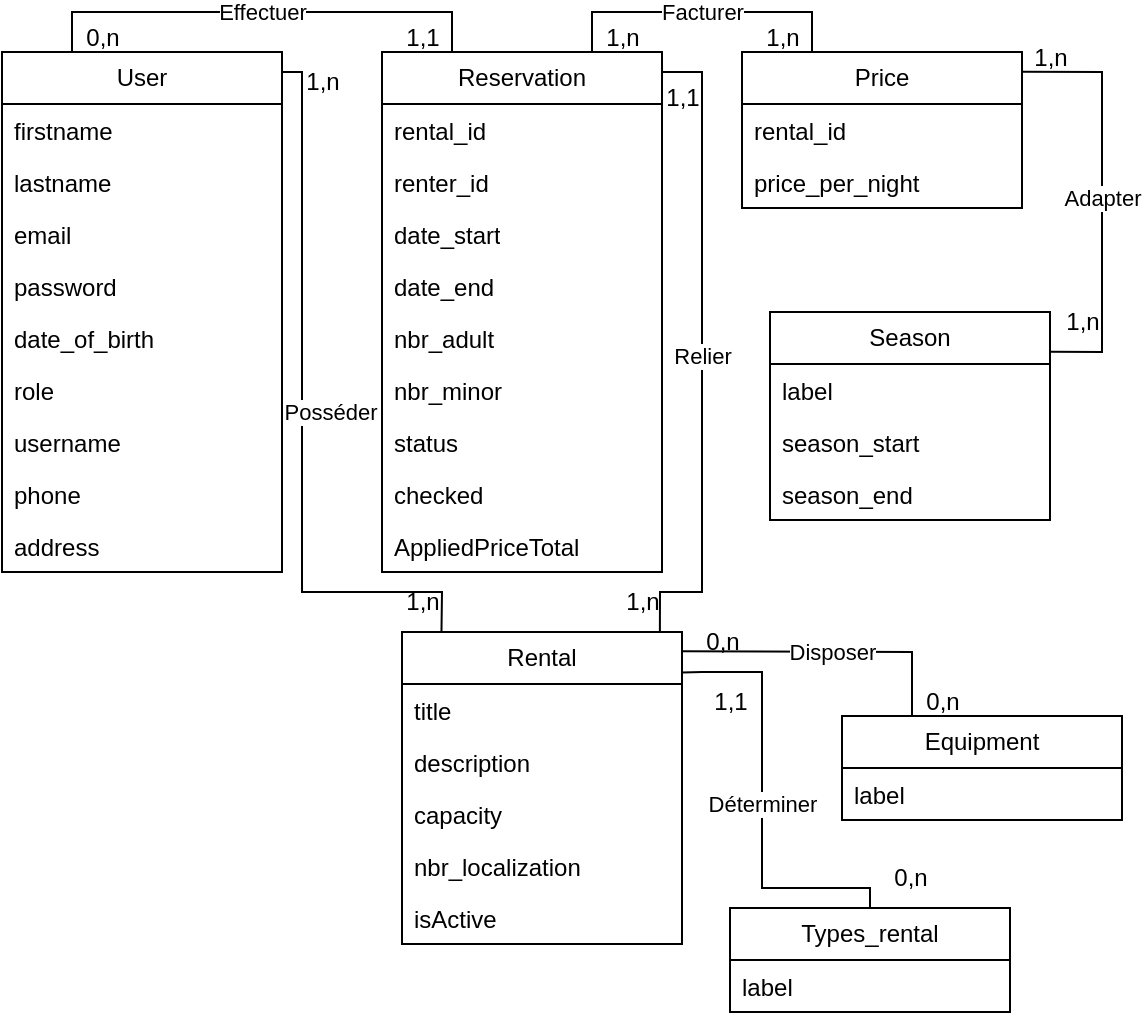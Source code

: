 <mxfile version="26.0.11">
  <diagram name="Page-1" id="c394TahqnJZH6Vf2DxkL">
    <mxGraphModel dx="1194" dy="658" grid="1" gridSize="10" guides="1" tooltips="1" connect="1" arrows="1" fold="1" page="1" pageScale="1" pageWidth="827" pageHeight="1169" math="0" shadow="0">
      <root>
        <mxCell id="0" />
        <mxCell id="1" parent="0" />
        <mxCell id="KslEX3aBoe71YTRa4qj4-4" value="&lt;span style=&quot;text-align: left;&quot;&gt;Types_rental&lt;/span&gt;" style="swimlane;fontStyle=0;childLayout=stackLayout;horizontal=1;startSize=26;fillColor=none;horizontalStack=0;resizeParent=1;resizeParentMax=0;resizeLast=0;collapsible=1;marginBottom=0;whiteSpace=wrap;html=1;" parent="1" vertex="1">
          <mxGeometry x="414" y="458" width="140" height="52" as="geometry" />
        </mxCell>
        <mxCell id="KslEX3aBoe71YTRa4qj4-7" value="label" style="text;strokeColor=none;fillColor=none;align=left;verticalAlign=top;spacingLeft=4;spacingRight=4;overflow=hidden;rotatable=0;points=[[0,0.5],[1,0.5]];portConstraint=eastwest;whiteSpace=wrap;html=1;" parent="KslEX3aBoe71YTRa4qj4-4" vertex="1">
          <mxGeometry y="26" width="140" height="26" as="geometry" />
        </mxCell>
        <mxCell id="KslEX3aBoe71YTRa4qj4-11" value="&lt;span style=&quot;text-align: left;&quot;&gt;Rental&lt;/span&gt;" style="swimlane;fontStyle=0;childLayout=stackLayout;horizontal=1;startSize=26;fillColor=none;horizontalStack=0;resizeParent=1;resizeParentMax=0;resizeLast=0;collapsible=1;marginBottom=0;whiteSpace=wrap;html=1;" parent="1" vertex="1">
          <mxGeometry x="250" y="320" width="140" height="156" as="geometry" />
        </mxCell>
        <mxCell id="KslEX3aBoe71YTRa4qj4-12" value="title" style="text;strokeColor=none;fillColor=none;align=left;verticalAlign=top;spacingLeft=4;spacingRight=4;overflow=hidden;rotatable=0;points=[[0,0.5],[1,0.5]];portConstraint=eastwest;whiteSpace=wrap;html=1;" parent="KslEX3aBoe71YTRa4qj4-11" vertex="1">
          <mxGeometry y="26" width="140" height="26" as="geometry" />
        </mxCell>
        <mxCell id="KslEX3aBoe71YTRa4qj4-14" value="description" style="text;strokeColor=none;fillColor=none;align=left;verticalAlign=top;spacingLeft=4;spacingRight=4;overflow=hidden;rotatable=0;points=[[0,0.5],[1,0.5]];portConstraint=eastwest;whiteSpace=wrap;html=1;" parent="KslEX3aBoe71YTRa4qj4-11" vertex="1">
          <mxGeometry y="52" width="140" height="26" as="geometry" />
        </mxCell>
        <mxCell id="KslEX3aBoe71YTRa4qj4-15" value="capacity" style="text;strokeColor=none;fillColor=none;align=left;verticalAlign=top;spacingLeft=4;spacingRight=4;overflow=hidden;rotatable=0;points=[[0,0.5],[1,0.5]];portConstraint=eastwest;whiteSpace=wrap;html=1;" parent="KslEX3aBoe71YTRa4qj4-11" vertex="1">
          <mxGeometry y="78" width="140" height="26" as="geometry" />
        </mxCell>
        <mxCell id="KslEX3aBoe71YTRa4qj4-16" value="nbr_localization" style="text;strokeColor=none;fillColor=none;align=left;verticalAlign=top;spacingLeft=4;spacingRight=4;overflow=hidden;rotatable=0;points=[[0,0.5],[1,0.5]];portConstraint=eastwest;whiteSpace=wrap;html=1;" parent="KslEX3aBoe71YTRa4qj4-11" vertex="1">
          <mxGeometry y="104" width="140" height="26" as="geometry" />
        </mxCell>
        <mxCell id="KslEX3aBoe71YTRa4qj4-18" value="isActive" style="text;strokeColor=none;fillColor=none;align=left;verticalAlign=top;spacingLeft=4;spacingRight=4;overflow=hidden;rotatable=0;points=[[0,0.5],[1,0.5]];portConstraint=eastwest;whiteSpace=wrap;html=1;" parent="KslEX3aBoe71YTRa4qj4-11" vertex="1">
          <mxGeometry y="130" width="140" height="26" as="geometry" />
        </mxCell>
        <mxCell id="KslEX3aBoe71YTRa4qj4-20" value="&lt;span style=&quot;text-align: left;&quot;&gt;Price&lt;/span&gt;" style="swimlane;fontStyle=0;childLayout=stackLayout;horizontal=1;startSize=26;fillColor=none;horizontalStack=0;resizeParent=1;resizeParentMax=0;resizeLast=0;collapsible=1;marginBottom=0;whiteSpace=wrap;html=1;" parent="1" vertex="1">
          <mxGeometry x="420" y="30" width="140" height="78" as="geometry" />
        </mxCell>
        <mxCell id="KslEX3aBoe71YTRa4qj4-21" value="rental_id" style="text;strokeColor=none;fillColor=none;align=left;verticalAlign=top;spacingLeft=4;spacingRight=4;overflow=hidden;rotatable=0;points=[[0,0.5],[1,0.5]];portConstraint=eastwest;whiteSpace=wrap;html=1;" parent="KslEX3aBoe71YTRa4qj4-20" vertex="1">
          <mxGeometry y="26" width="140" height="26" as="geometry" />
        </mxCell>
        <mxCell id="KslEX3aBoe71YTRa4qj4-23" value="price_per_night" style="text;strokeColor=none;fillColor=none;align=left;verticalAlign=top;spacingLeft=4;spacingRight=4;overflow=hidden;rotatable=0;points=[[0,0.5],[1,0.5]];portConstraint=eastwest;whiteSpace=wrap;html=1;" parent="KslEX3aBoe71YTRa4qj4-20" vertex="1">
          <mxGeometry y="52" width="140" height="26" as="geometry" />
        </mxCell>
        <mxCell id="KslEX3aBoe71YTRa4qj4-27" value="&lt;span style=&quot;text-align: left;&quot;&gt;User&lt;/span&gt;" style="swimlane;fontStyle=0;childLayout=stackLayout;horizontal=1;startSize=26;fillColor=none;horizontalStack=0;resizeParent=1;resizeParentMax=0;resizeLast=0;collapsible=1;marginBottom=0;whiteSpace=wrap;html=1;" parent="1" vertex="1">
          <mxGeometry x="50" y="30" width="140" height="260" as="geometry" />
        </mxCell>
        <mxCell id="KslEX3aBoe71YTRa4qj4-28" value="firstname" style="text;strokeColor=none;fillColor=none;align=left;verticalAlign=top;spacingLeft=4;spacingRight=4;overflow=hidden;rotatable=0;points=[[0,0.5],[1,0.5]];portConstraint=eastwest;whiteSpace=wrap;html=1;" parent="KslEX3aBoe71YTRa4qj4-27" vertex="1">
          <mxGeometry y="26" width="140" height="26" as="geometry" />
        </mxCell>
        <mxCell id="KslEX3aBoe71YTRa4qj4-29" value="lastname" style="text;strokeColor=none;fillColor=none;align=left;verticalAlign=top;spacingLeft=4;spacingRight=4;overflow=hidden;rotatable=0;points=[[0,0.5],[1,0.5]];portConstraint=eastwest;whiteSpace=wrap;html=1;" parent="KslEX3aBoe71YTRa4qj4-27" vertex="1">
          <mxGeometry y="52" width="140" height="26" as="geometry" />
        </mxCell>
        <mxCell id="KslEX3aBoe71YTRa4qj4-30" value="email" style="text;strokeColor=none;fillColor=none;align=left;verticalAlign=top;spacingLeft=4;spacingRight=4;overflow=hidden;rotatable=0;points=[[0,0.5],[1,0.5]];portConstraint=eastwest;whiteSpace=wrap;html=1;" parent="KslEX3aBoe71YTRa4qj4-27" vertex="1">
          <mxGeometry y="78" width="140" height="26" as="geometry" />
        </mxCell>
        <mxCell id="KslEX3aBoe71YTRa4qj4-31" value="password" style="text;strokeColor=none;fillColor=none;align=left;verticalAlign=top;spacingLeft=4;spacingRight=4;overflow=hidden;rotatable=0;points=[[0,0.5],[1,0.5]];portConstraint=eastwest;whiteSpace=wrap;html=1;" parent="KslEX3aBoe71YTRa4qj4-27" vertex="1">
          <mxGeometry y="104" width="140" height="26" as="geometry" />
        </mxCell>
        <mxCell id="KslEX3aBoe71YTRa4qj4-32" value="date_of_birth" style="text;strokeColor=none;fillColor=none;align=left;verticalAlign=top;spacingLeft=4;spacingRight=4;overflow=hidden;rotatable=0;points=[[0,0.5],[1,0.5]];portConstraint=eastwest;whiteSpace=wrap;html=1;" parent="KslEX3aBoe71YTRa4qj4-27" vertex="1">
          <mxGeometry y="130" width="140" height="26" as="geometry" />
        </mxCell>
        <mxCell id="KslEX3aBoe71YTRa4qj4-33" value="role" style="text;strokeColor=none;fillColor=none;align=left;verticalAlign=top;spacingLeft=4;spacingRight=4;overflow=hidden;rotatable=0;points=[[0,0.5],[1,0.5]];portConstraint=eastwest;whiteSpace=wrap;html=1;" parent="KslEX3aBoe71YTRa4qj4-27" vertex="1">
          <mxGeometry y="156" width="140" height="26" as="geometry" />
        </mxCell>
        <mxCell id="KslEX3aBoe71YTRa4qj4-34" value="username" style="text;strokeColor=none;fillColor=none;align=left;verticalAlign=top;spacingLeft=4;spacingRight=4;overflow=hidden;rotatable=0;points=[[0,0.5],[1,0.5]];portConstraint=eastwest;whiteSpace=wrap;html=1;" parent="KslEX3aBoe71YTRa4qj4-27" vertex="1">
          <mxGeometry y="182" width="140" height="26" as="geometry" />
        </mxCell>
        <mxCell id="KslEX3aBoe71YTRa4qj4-35" value="phone" style="text;strokeColor=none;fillColor=none;align=left;verticalAlign=top;spacingLeft=4;spacingRight=4;overflow=hidden;rotatable=0;points=[[0,0.5],[1,0.5]];portConstraint=eastwest;whiteSpace=wrap;html=1;" parent="KslEX3aBoe71YTRa4qj4-27" vertex="1">
          <mxGeometry y="208" width="140" height="26" as="geometry" />
        </mxCell>
        <mxCell id="KslEX3aBoe71YTRa4qj4-36" value="address" style="text;strokeColor=none;fillColor=none;align=left;verticalAlign=top;spacingLeft=4;spacingRight=4;overflow=hidden;rotatable=0;points=[[0,0.5],[1,0.5]];portConstraint=eastwest;whiteSpace=wrap;html=1;" parent="KslEX3aBoe71YTRa4qj4-27" vertex="1">
          <mxGeometry y="234" width="140" height="26" as="geometry" />
        </mxCell>
        <mxCell id="KslEX3aBoe71YTRa4qj4-37" value="&lt;span style=&quot;text-align: left;&quot;&gt;Reservation&lt;/span&gt;" style="swimlane;fontStyle=0;childLayout=stackLayout;horizontal=1;startSize=26;fillColor=none;horizontalStack=0;resizeParent=1;resizeParentMax=0;resizeLast=0;collapsible=1;marginBottom=0;whiteSpace=wrap;html=1;" parent="1" vertex="1">
          <mxGeometry x="240" y="30" width="140" height="260" as="geometry" />
        </mxCell>
        <mxCell id="KslEX3aBoe71YTRa4qj4-38" value="rental_id" style="text;strokeColor=none;fillColor=none;align=left;verticalAlign=top;spacingLeft=4;spacingRight=4;overflow=hidden;rotatable=0;points=[[0,0.5],[1,0.5]];portConstraint=eastwest;whiteSpace=wrap;html=1;" parent="KslEX3aBoe71YTRa4qj4-37" vertex="1">
          <mxGeometry y="26" width="140" height="26" as="geometry" />
        </mxCell>
        <mxCell id="KslEX3aBoe71YTRa4qj4-39" value="renter_id" style="text;strokeColor=none;fillColor=none;align=left;verticalAlign=top;spacingLeft=4;spacingRight=4;overflow=hidden;rotatable=0;points=[[0,0.5],[1,0.5]];portConstraint=eastwest;whiteSpace=wrap;html=1;" parent="KslEX3aBoe71YTRa4qj4-37" vertex="1">
          <mxGeometry y="52" width="140" height="26" as="geometry" />
        </mxCell>
        <mxCell id="KslEX3aBoe71YTRa4qj4-40" value="date_start" style="text;strokeColor=none;fillColor=none;align=left;verticalAlign=top;spacingLeft=4;spacingRight=4;overflow=hidden;rotatable=0;points=[[0,0.5],[1,0.5]];portConstraint=eastwest;whiteSpace=wrap;html=1;" parent="KslEX3aBoe71YTRa4qj4-37" vertex="1">
          <mxGeometry y="78" width="140" height="26" as="geometry" />
        </mxCell>
        <mxCell id="KslEX3aBoe71YTRa4qj4-41" value="date_end" style="text;strokeColor=none;fillColor=none;align=left;verticalAlign=top;spacingLeft=4;spacingRight=4;overflow=hidden;rotatable=0;points=[[0,0.5],[1,0.5]];portConstraint=eastwest;whiteSpace=wrap;html=1;" parent="KslEX3aBoe71YTRa4qj4-37" vertex="1">
          <mxGeometry y="104" width="140" height="26" as="geometry" />
        </mxCell>
        <mxCell id="KslEX3aBoe71YTRa4qj4-42" value="nbr_adult" style="text;strokeColor=none;fillColor=none;align=left;verticalAlign=top;spacingLeft=4;spacingRight=4;overflow=hidden;rotatable=0;points=[[0,0.5],[1,0.5]];portConstraint=eastwest;whiteSpace=wrap;html=1;" parent="KslEX3aBoe71YTRa4qj4-37" vertex="1">
          <mxGeometry y="130" width="140" height="26" as="geometry" />
        </mxCell>
        <mxCell id="KslEX3aBoe71YTRa4qj4-43" value="nbr_minor" style="text;strokeColor=none;fillColor=none;align=left;verticalAlign=top;spacingLeft=4;spacingRight=4;overflow=hidden;rotatable=0;points=[[0,0.5],[1,0.5]];portConstraint=eastwest;whiteSpace=wrap;html=1;" parent="KslEX3aBoe71YTRa4qj4-37" vertex="1">
          <mxGeometry y="156" width="140" height="26" as="geometry" />
        </mxCell>
        <mxCell id="KslEX3aBoe71YTRa4qj4-44" value="status" style="text;strokeColor=none;fillColor=none;align=left;verticalAlign=top;spacingLeft=4;spacingRight=4;overflow=hidden;rotatable=0;points=[[0,0.5],[1,0.5]];portConstraint=eastwest;whiteSpace=wrap;html=1;" parent="KslEX3aBoe71YTRa4qj4-37" vertex="1">
          <mxGeometry y="182" width="140" height="26" as="geometry" />
        </mxCell>
        <mxCell id="KslEX3aBoe71YTRa4qj4-45" value="checked" style="text;strokeColor=none;fillColor=none;align=left;verticalAlign=top;spacingLeft=4;spacingRight=4;overflow=hidden;rotatable=0;points=[[0,0.5],[1,0.5]];portConstraint=eastwest;whiteSpace=wrap;html=1;" parent="KslEX3aBoe71YTRa4qj4-37" vertex="1">
          <mxGeometry y="208" width="140" height="26" as="geometry" />
        </mxCell>
        <mxCell id="kpTzGPzJomDM3rRYmNFj-2" value="AppliedPriceTotal" style="text;strokeColor=none;fillColor=none;align=left;verticalAlign=top;spacingLeft=4;spacingRight=4;overflow=hidden;rotatable=0;points=[[0,0.5],[1,0.5]];portConstraint=eastwest;whiteSpace=wrap;html=1;" parent="KslEX3aBoe71YTRa4qj4-37" vertex="1">
          <mxGeometry y="234" width="140" height="26" as="geometry" />
        </mxCell>
        <mxCell id="KslEX3aBoe71YTRa4qj4-47" value="&lt;span style=&quot;text-align: left;&quot;&gt;Season&lt;/span&gt;" style="swimlane;fontStyle=0;childLayout=stackLayout;horizontal=1;startSize=26;fillColor=none;horizontalStack=0;resizeParent=1;resizeParentMax=0;resizeLast=0;collapsible=1;marginBottom=0;whiteSpace=wrap;html=1;" parent="1" vertex="1">
          <mxGeometry x="434" y="160" width="140" height="104" as="geometry" />
        </mxCell>
        <mxCell id="KslEX3aBoe71YTRa4qj4-48" value="label" style="text;strokeColor=none;fillColor=none;align=left;verticalAlign=top;spacingLeft=4;spacingRight=4;overflow=hidden;rotatable=0;points=[[0,0.5],[1,0.5]];portConstraint=eastwest;whiteSpace=wrap;html=1;" parent="KslEX3aBoe71YTRa4qj4-47" vertex="1">
          <mxGeometry y="26" width="140" height="26" as="geometry" />
        </mxCell>
        <mxCell id="KslEX3aBoe71YTRa4qj4-49" value="season_start" style="text;strokeColor=none;fillColor=none;align=left;verticalAlign=top;spacingLeft=4;spacingRight=4;overflow=hidden;rotatable=0;points=[[0,0.5],[1,0.5]];portConstraint=eastwest;whiteSpace=wrap;html=1;" parent="KslEX3aBoe71YTRa4qj4-47" vertex="1">
          <mxGeometry y="52" width="140" height="26" as="geometry" />
        </mxCell>
        <mxCell id="KslEX3aBoe71YTRa4qj4-50" value="season_end" style="text;strokeColor=none;fillColor=none;align=left;verticalAlign=top;spacingLeft=4;spacingRight=4;overflow=hidden;rotatable=0;points=[[0,0.5],[1,0.5]];portConstraint=eastwest;whiteSpace=wrap;html=1;" parent="KslEX3aBoe71YTRa4qj4-47" vertex="1">
          <mxGeometry y="78" width="140" height="26" as="geometry" />
        </mxCell>
        <mxCell id="KslEX3aBoe71YTRa4qj4-56" value="&lt;span style=&quot;text-align: left;&quot;&gt;Equipment&lt;/span&gt;" style="swimlane;fontStyle=0;childLayout=stackLayout;horizontal=1;startSize=26;fillColor=none;horizontalStack=0;resizeParent=1;resizeParentMax=0;resizeLast=0;collapsible=1;marginBottom=0;whiteSpace=wrap;html=1;" parent="1" vertex="1">
          <mxGeometry x="470" y="362" width="140" height="52" as="geometry" />
        </mxCell>
        <mxCell id="KslEX3aBoe71YTRa4qj4-57" value="label" style="text;strokeColor=none;fillColor=none;align=left;verticalAlign=top;spacingLeft=4;spacingRight=4;overflow=hidden;rotatable=0;points=[[0,0.5],[1,0.5]];portConstraint=eastwest;whiteSpace=wrap;html=1;" parent="KslEX3aBoe71YTRa4qj4-56" vertex="1">
          <mxGeometry y="26" width="140" height="26" as="geometry" />
        </mxCell>
        <mxCell id="mjj2ta2AXYqXHHgOmP91-1" value="" style="endArrow=none;html=1;rounded=0;endFill=0;entryX=0.25;entryY=0;entryDx=0;entryDy=0;exitX=0.25;exitY=0;exitDx=0;exitDy=0;" parent="1" source="KslEX3aBoe71YTRa4qj4-27" target="KslEX3aBoe71YTRa4qj4-37" edge="1">
          <mxGeometry relative="1" as="geometry">
            <mxPoint x="30" y="170" as="sourcePoint" />
            <mxPoint x="190" y="170" as="targetPoint" />
            <Array as="points">
              <mxPoint x="85" y="10" />
              <mxPoint x="275" y="10" />
            </Array>
          </mxGeometry>
        </mxCell>
        <mxCell id="mjj2ta2AXYqXHHgOmP91-2" value="Effectuer" style="edgeLabel;resizable=0;html=1;;align=center;verticalAlign=middle;" parent="mjj2ta2AXYqXHHgOmP91-1" connectable="0" vertex="1">
          <mxGeometry relative="1" as="geometry">
            <mxPoint as="offset" />
          </mxGeometry>
        </mxCell>
        <mxCell id="mjj2ta2AXYqXHHgOmP91-5" value="" style="endArrow=none;html=1;rounded=0;endFill=0;entryX=1.001;entryY=0.13;entryDx=0;entryDy=0;exitX=0.5;exitY=0;exitDx=0;exitDy=0;entryPerimeter=0;" parent="1" source="KslEX3aBoe71YTRa4qj4-4" target="KslEX3aBoe71YTRa4qj4-11" edge="1">
          <mxGeometry relative="1" as="geometry">
            <mxPoint x="79.5" y="258" as="sourcePoint" />
            <mxPoint x="390" y="463" as="targetPoint" />
            <Array as="points">
              <mxPoint x="484" y="448" />
              <mxPoint x="430" y="448" />
              <mxPoint x="430" y="340" />
              <mxPoint x="400" y="340" />
            </Array>
          </mxGeometry>
        </mxCell>
        <mxCell id="mjj2ta2AXYqXHHgOmP91-6" value="Déterminer" style="edgeLabel;resizable=0;html=1;;align=center;verticalAlign=middle;" parent="mjj2ta2AXYqXHHgOmP91-5" connectable="0" vertex="1">
          <mxGeometry relative="1" as="geometry" />
        </mxCell>
        <mxCell id="mjj2ta2AXYqXHHgOmP91-7" value="" style="endArrow=none;html=1;rounded=0;endFill=0;entryX=1.001;entryY=0.191;entryDx=0;entryDy=0;exitX=1.001;exitY=0.126;exitDx=0;exitDy=0;exitPerimeter=0;entryPerimeter=0;" parent="1" source="KslEX3aBoe71YTRa4qj4-20" target="KslEX3aBoe71YTRa4qj4-47" edge="1">
          <mxGeometry relative="1" as="geometry">
            <mxPoint x="590" y="144" as="sourcePoint" />
            <mxPoint x="665" y="144" as="targetPoint" />
            <Array as="points">
              <mxPoint x="600" y="40" />
              <mxPoint x="600" y="180" />
            </Array>
          </mxGeometry>
        </mxCell>
        <mxCell id="mjj2ta2AXYqXHHgOmP91-8" value="Adapter" style="edgeLabel;resizable=0;html=1;;align=center;verticalAlign=middle;" parent="mjj2ta2AXYqXHHgOmP91-7" connectable="0" vertex="1">
          <mxGeometry relative="1" as="geometry" />
        </mxCell>
        <mxCell id="mjj2ta2AXYqXHHgOmP91-9" value="" style="endArrow=none;html=1;rounded=0;endFill=0;entryX=0.25;entryY=0;entryDx=0;entryDy=0;exitX=0.75;exitY=0;exitDx=0;exitDy=0;" parent="1" source="KslEX3aBoe71YTRa4qj4-37" target="KslEX3aBoe71YTRa4qj4-20" edge="1">
          <mxGeometry relative="1" as="geometry">
            <mxPoint x="374" y="14" as="sourcePoint" />
            <mxPoint x="388" y="150" as="targetPoint" />
            <Array as="points">
              <mxPoint x="345" y="10" />
              <mxPoint x="455" y="10" />
            </Array>
          </mxGeometry>
        </mxCell>
        <mxCell id="mjj2ta2AXYqXHHgOmP91-10" value="Facturer" style="edgeLabel;resizable=0;html=1;;align=center;verticalAlign=middle;" parent="mjj2ta2AXYqXHHgOmP91-9" connectable="0" vertex="1">
          <mxGeometry relative="1" as="geometry" />
        </mxCell>
        <mxCell id="mjj2ta2AXYqXHHgOmP91-12" value="" style="endArrow=none;html=1;rounded=0;endFill=0;entryX=0.141;entryY=-0.001;entryDx=0;entryDy=0;entryPerimeter=0;" parent="1" target="KslEX3aBoe71YTRa4qj4-11" edge="1">
          <mxGeometry relative="1" as="geometry">
            <mxPoint x="190" y="40" as="sourcePoint" />
            <mxPoint x="204" y="386" as="targetPoint" />
            <Array as="points">
              <mxPoint x="200" y="40" />
              <mxPoint x="200" y="300" />
              <mxPoint x="270" y="300" />
            </Array>
          </mxGeometry>
        </mxCell>
        <mxCell id="mjj2ta2AXYqXHHgOmP91-13" value="Posséder" style="edgeLabel;resizable=0;html=1;;align=center;verticalAlign=middle;" parent="mjj2ta2AXYqXHHgOmP91-12" connectable="0" vertex="1">
          <mxGeometry relative="1" as="geometry">
            <mxPoint x="14" as="offset" />
          </mxGeometry>
        </mxCell>
        <mxCell id="mjj2ta2AXYqXHHgOmP91-14" value="" style="endArrow=none;html=1;rounded=0;endFill=0;entryX=0.921;entryY=-0.003;entryDx=0;entryDy=0;entryPerimeter=0;exitX=1;exitY=0.043;exitDx=0;exitDy=0;exitPerimeter=0;" parent="1" source="KslEX3aBoe71YTRa4qj4-37" target="KslEX3aBoe71YTRa4qj4-11" edge="1">
          <mxGeometry relative="1" as="geometry">
            <mxPoint x="380" y="40" as="sourcePoint" />
            <mxPoint x="380" y="302" as="targetPoint" />
            <Array as="points">
              <mxPoint x="380" y="40" />
              <mxPoint x="400" y="40" />
              <mxPoint x="400" y="170" />
              <mxPoint x="400" y="300" />
              <mxPoint x="379" y="300" />
            </Array>
          </mxGeometry>
        </mxCell>
        <mxCell id="mjj2ta2AXYqXHHgOmP91-15" value="Relier" style="edgeLabel;resizable=0;html=1;;align=center;verticalAlign=middle;" parent="mjj2ta2AXYqXHHgOmP91-14" connectable="0" vertex="1">
          <mxGeometry relative="1" as="geometry">
            <mxPoint y="2" as="offset" />
          </mxGeometry>
        </mxCell>
        <mxCell id="mjj2ta2AXYqXHHgOmP91-16" value="" style="endArrow=none;html=1;rounded=0;endFill=0;entryX=0.25;entryY=0;entryDx=0;entryDy=0;exitX=0.997;exitY=0.062;exitDx=0;exitDy=0;exitPerimeter=0;" parent="1" source="KslEX3aBoe71YTRa4qj4-11" target="KslEX3aBoe71YTRa4qj4-56" edge="1">
          <mxGeometry relative="1" as="geometry">
            <mxPoint x="390" y="328" as="sourcePoint" />
            <mxPoint x="470" y="380" as="targetPoint" />
            <Array as="points">
              <mxPoint x="505" y="330" />
            </Array>
          </mxGeometry>
        </mxCell>
        <mxCell id="mjj2ta2AXYqXHHgOmP91-17" value="Disposer" style="edgeLabel;resizable=0;html=1;;align=center;verticalAlign=middle;" parent="mjj2ta2AXYqXHHgOmP91-16" connectable="0" vertex="1">
          <mxGeometry relative="1" as="geometry">
            <mxPoint x="2" as="offset" />
          </mxGeometry>
        </mxCell>
        <mxCell id="kpTzGPzJomDM3rRYmNFj-5" value="0,n" style="text;html=1;align=center;verticalAlign=middle;resizable=0;points=[];autosize=1;strokeColor=none;fillColor=none;" parent="1" vertex="1">
          <mxGeometry x="80" y="8" width="40" height="30" as="geometry" />
        </mxCell>
        <mxCell id="kpTzGPzJomDM3rRYmNFj-6" value="1,1" style="text;html=1;align=center;verticalAlign=middle;resizable=0;points=[];autosize=1;strokeColor=none;fillColor=none;" parent="1" vertex="1">
          <mxGeometry x="240" y="8" width="40" height="30" as="geometry" />
        </mxCell>
        <mxCell id="kpTzGPzJomDM3rRYmNFj-7" value="1,n" style="text;html=1;align=center;verticalAlign=middle;resizable=0;points=[];autosize=1;strokeColor=none;fillColor=none;" parent="1" vertex="1">
          <mxGeometry x="340" y="8" width="40" height="30" as="geometry" />
        </mxCell>
        <mxCell id="kpTzGPzJomDM3rRYmNFj-8" value="1,n" style="text;html=1;align=center;verticalAlign=middle;resizable=0;points=[];autosize=1;strokeColor=none;fillColor=none;" parent="1" vertex="1">
          <mxGeometry x="420" y="8" width="40" height="30" as="geometry" />
        </mxCell>
        <mxCell id="kpTzGPzJomDM3rRYmNFj-9" value="1,n" style="text;html=1;align=center;verticalAlign=middle;resizable=0;points=[];autosize=1;strokeColor=none;fillColor=none;" parent="1" vertex="1">
          <mxGeometry x="554" y="18" width="40" height="30" as="geometry" />
        </mxCell>
        <mxCell id="kpTzGPzJomDM3rRYmNFj-10" value="1,n" style="text;html=1;align=center;verticalAlign=middle;resizable=0;points=[];autosize=1;strokeColor=none;fillColor=none;" parent="1" vertex="1">
          <mxGeometry x="570" y="150" width="40" height="30" as="geometry" />
        </mxCell>
        <mxCell id="kpTzGPzJomDM3rRYmNFj-12" value="1,1" style="text;html=1;align=center;verticalAlign=middle;resizable=0;points=[];autosize=1;strokeColor=none;fillColor=none;" parent="1" vertex="1">
          <mxGeometry x="370" y="38" width="40" height="30" as="geometry" />
        </mxCell>
        <mxCell id="kpTzGPzJomDM3rRYmNFj-13" value="1,n" style="text;html=1;align=center;verticalAlign=middle;resizable=0;points=[];autosize=1;strokeColor=none;fillColor=none;" parent="1" vertex="1">
          <mxGeometry x="350" y="290" width="40" height="30" as="geometry" />
        </mxCell>
        <mxCell id="kpTzGPzJomDM3rRYmNFj-14" value="1,n" style="text;html=1;align=center;verticalAlign=middle;resizable=0;points=[];autosize=1;strokeColor=none;fillColor=none;" parent="1" vertex="1">
          <mxGeometry x="190" y="30" width="40" height="30" as="geometry" />
        </mxCell>
        <mxCell id="kpTzGPzJomDM3rRYmNFj-15" value="1,n" style="text;html=1;align=center;verticalAlign=middle;resizable=0;points=[];autosize=1;strokeColor=none;fillColor=none;" parent="1" vertex="1">
          <mxGeometry x="240" y="290" width="40" height="30" as="geometry" />
        </mxCell>
        <mxCell id="kpTzGPzJomDM3rRYmNFj-16" value="0,n" style="text;html=1;align=center;verticalAlign=middle;resizable=0;points=[];autosize=1;strokeColor=none;fillColor=none;" parent="1" vertex="1">
          <mxGeometry x="390" y="310" width="40" height="30" as="geometry" />
        </mxCell>
        <mxCell id="kpTzGPzJomDM3rRYmNFj-17" value="0,n" style="text;html=1;align=center;verticalAlign=middle;resizable=0;points=[];autosize=1;strokeColor=none;fillColor=none;" parent="1" vertex="1">
          <mxGeometry x="500" y="340" width="40" height="30" as="geometry" />
        </mxCell>
        <mxCell id="kpTzGPzJomDM3rRYmNFj-18" value="1,1" style="text;html=1;align=center;verticalAlign=middle;resizable=0;points=[];autosize=1;strokeColor=none;fillColor=none;" parent="1" vertex="1">
          <mxGeometry x="394" y="340" width="40" height="30" as="geometry" />
        </mxCell>
        <mxCell id="kpTzGPzJomDM3rRYmNFj-19" value="0,n" style="text;html=1;align=center;verticalAlign=middle;resizable=0;points=[];autosize=1;strokeColor=none;fillColor=none;" parent="1" vertex="1">
          <mxGeometry x="484" y="428" width="40" height="30" as="geometry" />
        </mxCell>
      </root>
    </mxGraphModel>
  </diagram>
</mxfile>
